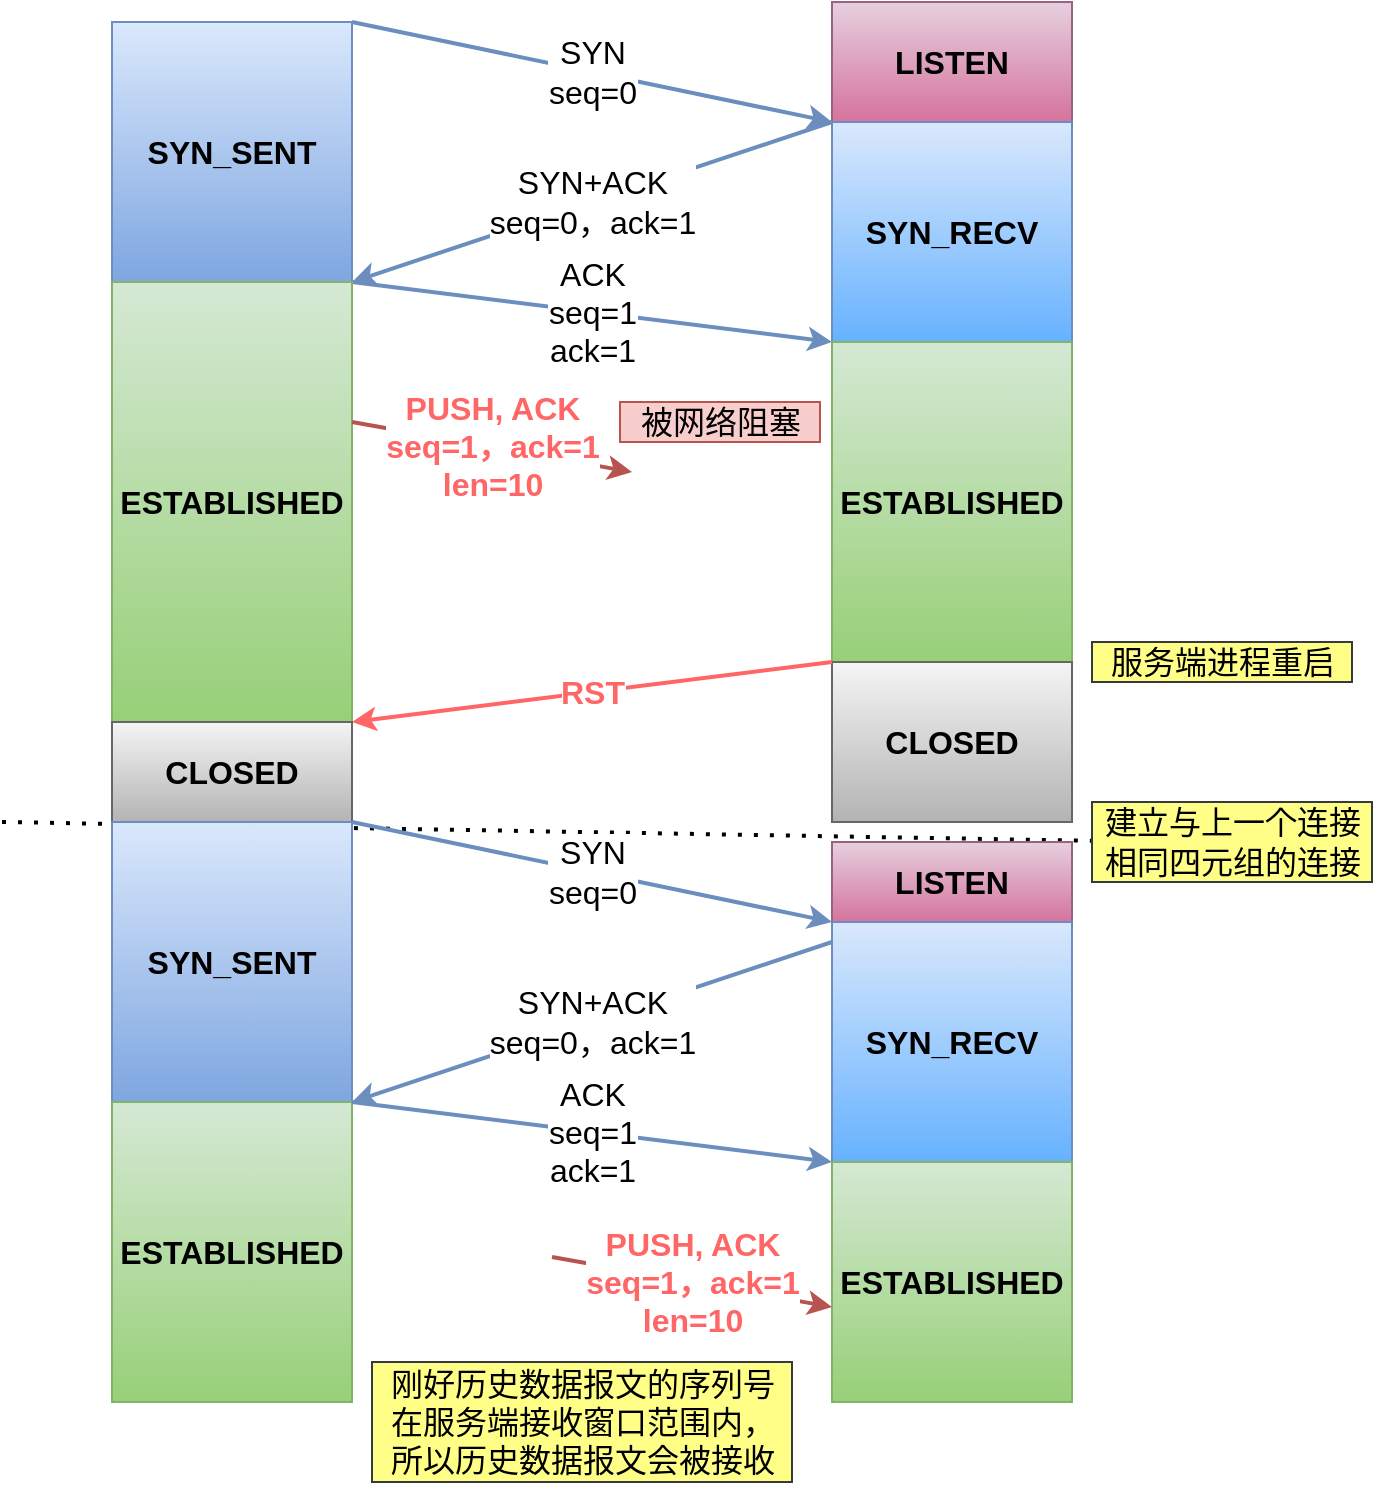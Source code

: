 <mxfile version="16.1.0" type="github">
  <diagram id="HxfmBacdj0r3upCeBDEK" name="Page-1">
    <mxGraphModel dx="677" dy="451" grid="1" gridSize="10" guides="1" tooltips="1" connect="1" arrows="1" fold="1" page="1" pageScale="1" pageWidth="827" pageHeight="1169" math="0" shadow="0">
      <root>
        <mxCell id="0" />
        <mxCell id="1" parent="0" />
        <mxCell id="gUkQn6-DiPegoFo77hGN-1" value="SYN_SENT" style="rounded=0;whiteSpace=wrap;html=1;fontSize=16;fontStyle=1;fillColor=#dae8fc;strokeColor=#6c8ebf;gradientColor=#7ea6e0;" vertex="1" parent="1">
          <mxGeometry x="160" y="80" width="120" height="130" as="geometry" />
        </mxCell>
        <mxCell id="gUkQn6-DiPegoFo77hGN-4" value="SYN&lt;br&gt;seq=0" style="endArrow=classic;html=1;rounded=0;exitX=1;exitY=0;exitDx=0;exitDy=0;entryX=0;entryY=1;entryDx=0;entryDy=0;fontSize=16;fillColor=#dae8fc;gradientColor=#7ea6e0;strokeColor=#6c8ebf;strokeWidth=2;" edge="1" parent="1" source="gUkQn6-DiPegoFo77hGN-1" target="gUkQn6-DiPegoFo77hGN-6">
          <mxGeometry width="50" height="50" relative="1" as="geometry">
            <mxPoint x="300" y="60" as="sourcePoint" />
            <mxPoint x="480" y="125" as="targetPoint" />
          </mxGeometry>
        </mxCell>
        <mxCell id="gUkQn6-DiPegoFo77hGN-5" value="SYN+ACK&lt;br&gt;seq=0，ack=1" style="edgeStyle=none;rounded=0;orthogonalLoop=1;jettySize=auto;html=1;fontSize=16;exitX=0;exitY=1;exitDx=0;exitDy=0;fillColor=#dae8fc;gradientColor=#7ea6e0;strokeColor=#6c8ebf;strokeWidth=2;entryX=1;entryY=1;entryDx=0;entryDy=0;" edge="1" parent="1" source="gUkQn6-DiPegoFo77hGN-6" target="gUkQn6-DiPegoFo77hGN-1">
          <mxGeometry relative="1" as="geometry">
            <mxPoint x="280" y="290" as="targetPoint" />
          </mxGeometry>
        </mxCell>
        <mxCell id="gUkQn6-DiPegoFo77hGN-6" value="LISTEN" style="rounded=0;whiteSpace=wrap;html=1;fontSize=16;fontStyle=1;fillColor=#e6d0de;strokeColor=#996185;gradientColor=#d5739d;" vertex="1" parent="1">
          <mxGeometry x="520" y="70" width="120" height="60" as="geometry" />
        </mxCell>
        <mxCell id="gUkQn6-DiPegoFo77hGN-8" value="SYN_RECV" style="rounded=0;whiteSpace=wrap;html=1;fontSize=16;fontStyle=1;fillColor=#dae8fc;strokeColor=#6c8ebf;gradientColor=#66B2FF;" vertex="1" parent="1">
          <mxGeometry x="520" y="130" width="120" height="110" as="geometry" />
        </mxCell>
        <mxCell id="gUkQn6-DiPegoFo77hGN-9" value="ACK&lt;br&gt;seq=1&lt;br&gt;ack=1" style="edgeStyle=none;rounded=0;orthogonalLoop=1;jettySize=auto;html=1;entryX=0;entryY=0;entryDx=0;entryDy=0;fontFamily=Helvetica;fontSize=16;exitX=1;exitY=0;exitDx=0;exitDy=0;fillColor=#dae8fc;gradientColor=#7ea6e0;strokeColor=#6c8ebf;strokeWidth=2;" edge="1" parent="1" source="gUkQn6-DiPegoFo77hGN-10" target="gUkQn6-DiPegoFo77hGN-11">
          <mxGeometry relative="1" as="geometry" />
        </mxCell>
        <mxCell id="gUkQn6-DiPegoFo77hGN-10" value="&lt;span style=&quot;font-weight: 700;&quot;&gt;ESTABLISHED&lt;/span&gt;" style="rounded=0;whiteSpace=wrap;html=1;fontSize=16;fontFamily=Helvetica;fillColor=#d5e8d4;strokeColor=#82b366;gradientColor=#97d077;" vertex="1" parent="1">
          <mxGeometry x="160" y="210" width="120" height="220" as="geometry" />
        </mxCell>
        <mxCell id="gUkQn6-DiPegoFo77hGN-11" value="&lt;span style=&quot;font-weight: 700;&quot;&gt;ESTABLISHED&lt;/span&gt;" style="rounded=0;whiteSpace=wrap;html=1;fontSize=16;fontFamily=Helvetica;fillColor=#d5e8d4;strokeColor=#82b366;gradientColor=#97d077;" vertex="1" parent="1">
          <mxGeometry x="520" y="240" width="120" height="160" as="geometry" />
        </mxCell>
        <mxCell id="gUkQn6-DiPegoFo77hGN-39" value="" style="endArrow=none;dashed=1;html=1;dashPattern=1 3;strokeWidth=2;rounded=0;fontFamily=Helvetica;fontSize=16;fontColor=#FF6666;" edge="1" parent="1">
          <mxGeometry width="50" height="50" relative="1" as="geometry">
            <mxPoint x="105" y="480" as="sourcePoint" />
            <mxPoint x="685" y="490" as="targetPoint" />
          </mxGeometry>
        </mxCell>
        <mxCell id="gUkQn6-DiPegoFo77hGN-40" value="建立与上一个连接&lt;br&gt;相同四元组的连接" style="text;html=1;align=center;verticalAlign=middle;resizable=0;points=[];autosize=1;strokeColor=#36393d;fillColor=#ffff88;fontSize=16;fontFamily=Helvetica;" vertex="1" parent="1">
          <mxGeometry x="650" y="470" width="140" height="40" as="geometry" />
        </mxCell>
        <mxCell id="gUkQn6-DiPegoFo77hGN-41" value="&lt;font color=&quot;#ff6666&quot;&gt;&lt;b&gt;PUSH, ACK&lt;br&gt;seq=1，ack=1&lt;br&gt;len=10&lt;/b&gt;&lt;/font&gt;" style="edgeStyle=none;rounded=0;orthogonalLoop=1;jettySize=auto;html=1;fontFamily=Helvetica;fontSize=16;exitX=1;exitY=0;exitDx=0;exitDy=0;fillColor=#f8cecc;strokeColor=#b85450;strokeWidth=2;" edge="1" parent="1">
          <mxGeometry relative="1" as="geometry">
            <mxPoint x="280" y="280" as="sourcePoint" />
            <mxPoint x="420" y="305" as="targetPoint" />
          </mxGeometry>
        </mxCell>
        <mxCell id="gUkQn6-DiPegoFo77hGN-42" value="CLOSED" style="rounded=0;whiteSpace=wrap;html=1;fontSize=16;fontStyle=1;fillColor=#f5f5f5;strokeColor=#666666;gradientColor=#b3b3b3;" vertex="1" parent="1">
          <mxGeometry x="520" y="400" width="120" height="80" as="geometry" />
        </mxCell>
        <mxCell id="gUkQn6-DiPegoFo77hGN-43" value="RST" style="rounded=0;orthogonalLoop=1;jettySize=auto;html=1;fontSize=16;exitX=0;exitY=0;exitDx=0;exitDy=0;fillColor=#f8cecc;strokeColor=#FF6666;strokeWidth=2;fontColor=#FF6666;fontStyle=1;entryX=1;entryY=0;entryDx=0;entryDy=0;" edge="1" parent="1" source="gUkQn6-DiPegoFo77hGN-42" target="gUkQn6-DiPegoFo77hGN-44">
          <mxGeometry relative="1" as="geometry">
            <mxPoint x="419.04" y="400" as="sourcePoint" />
            <mxPoint x="290" y="430" as="targetPoint" />
          </mxGeometry>
        </mxCell>
        <mxCell id="gUkQn6-DiPegoFo77hGN-44" value="CLOSED" style="rounded=0;whiteSpace=wrap;html=1;fontSize=16;fontStyle=1;fillColor=#f5f5f5;strokeColor=#666666;gradientColor=#b3b3b3;" vertex="1" parent="1">
          <mxGeometry x="160" y="430" width="120" height="50" as="geometry" />
        </mxCell>
        <mxCell id="gUkQn6-DiPegoFo77hGN-46" value="LISTEN" style="rounded=0;whiteSpace=wrap;html=1;fontSize=16;fontStyle=1;fillColor=#e6d0de;strokeColor=#996185;gradientColor=#d5739d;" vertex="1" parent="1">
          <mxGeometry x="520" y="490" width="120" height="40" as="geometry" />
        </mxCell>
        <mxCell id="gUkQn6-DiPegoFo77hGN-47" value="SYN_SENT" style="rounded=0;whiteSpace=wrap;html=1;fontSize=16;fontStyle=1;fillColor=#dae8fc;strokeColor=#6c8ebf;gradientColor=#7ea6e0;" vertex="1" parent="1">
          <mxGeometry x="160" y="480" width="120" height="140" as="geometry" />
        </mxCell>
        <mxCell id="gUkQn6-DiPegoFo77hGN-48" value="SYN&lt;br&gt;seq=0" style="endArrow=classic;html=1;rounded=0;exitX=1;exitY=0;exitDx=0;exitDy=0;entryX=0;entryY=1;entryDx=0;entryDy=0;fontSize=16;fillColor=#dae8fc;gradientColor=#7ea6e0;strokeColor=#6c8ebf;strokeWidth=2;" edge="1" parent="1">
          <mxGeometry width="50" height="50" relative="1" as="geometry">
            <mxPoint x="280" y="480" as="sourcePoint" />
            <mxPoint x="520" y="530" as="targetPoint" />
          </mxGeometry>
        </mxCell>
        <mxCell id="gUkQn6-DiPegoFo77hGN-49" value="SYN_RECV" style="rounded=0;whiteSpace=wrap;html=1;fontSize=16;fontStyle=1;fillColor=#dae8fc;strokeColor=#6c8ebf;gradientColor=#66B2FF;" vertex="1" parent="1">
          <mxGeometry x="520" y="530" width="120" height="120" as="geometry" />
        </mxCell>
        <mxCell id="gUkQn6-DiPegoFo77hGN-51" value="&lt;span style=&quot;font-weight: 700;&quot;&gt;ESTABLISHED&lt;/span&gt;" style="rounded=0;whiteSpace=wrap;html=1;fontSize=16;fontFamily=Helvetica;fillColor=#d5e8d4;strokeColor=#82b366;gradientColor=#97d077;" vertex="1" parent="1">
          <mxGeometry x="520" y="650" width="120" height="120" as="geometry" />
        </mxCell>
        <mxCell id="gUkQn6-DiPegoFo77hGN-52" value="&lt;span style=&quot;font-weight: 700;&quot;&gt;ESTABLISHED&lt;/span&gt;" style="rounded=0;whiteSpace=wrap;html=1;fontSize=16;fontFamily=Helvetica;fillColor=#d5e8d4;strokeColor=#82b366;gradientColor=#97d077;" vertex="1" parent="1">
          <mxGeometry x="160" y="620" width="120" height="150" as="geometry" />
        </mxCell>
        <mxCell id="gUkQn6-DiPegoFo77hGN-53" value="SYN+ACK&lt;br&gt;seq=0，ack=1" style="edgeStyle=none;rounded=0;orthogonalLoop=1;jettySize=auto;html=1;fontSize=16;exitX=0;exitY=1;exitDx=0;exitDy=0;fillColor=#dae8fc;gradientColor=#7ea6e0;strokeColor=#6c8ebf;strokeWidth=2;entryX=1;entryY=1;entryDx=0;entryDy=0;" edge="1" parent="1">
          <mxGeometry relative="1" as="geometry">
            <mxPoint x="280" y="620" as="targetPoint" />
            <mxPoint x="520" y="540" as="sourcePoint" />
          </mxGeometry>
        </mxCell>
        <mxCell id="gUkQn6-DiPegoFo77hGN-54" value="ACK&lt;br&gt;seq=1&lt;br&gt;ack=1" style="edgeStyle=none;rounded=0;orthogonalLoop=1;jettySize=auto;html=1;entryX=0;entryY=0;entryDx=0;entryDy=0;fontFamily=Helvetica;fontSize=16;exitX=1;exitY=0;exitDx=0;exitDy=0;fillColor=#dae8fc;gradientColor=#7ea6e0;strokeColor=#6c8ebf;strokeWidth=2;" edge="1" parent="1">
          <mxGeometry relative="1" as="geometry">
            <mxPoint x="280" y="620" as="sourcePoint" />
            <mxPoint x="520" y="650" as="targetPoint" />
          </mxGeometry>
        </mxCell>
        <mxCell id="gUkQn6-DiPegoFo77hGN-56" value="刚好历史数据报文的序列号&lt;br&gt;在服务端接收窗口范围内，&lt;br&gt;所以历史数据报文会被接收" style="text;html=1;align=center;verticalAlign=middle;resizable=0;points=[];autosize=1;strokeColor=#36393d;fillColor=#ffff88;fontSize=16;fontFamily=Helvetica;" vertex="1" parent="1">
          <mxGeometry x="290" y="750" width="210" height="60" as="geometry" />
        </mxCell>
        <mxCell id="gUkQn6-DiPegoFo77hGN-57" value="被网络阻塞" style="text;html=1;align=center;verticalAlign=middle;resizable=0;points=[];autosize=1;strokeColor=#b85450;fillColor=#f8cecc;fontSize=16;" vertex="1" parent="1">
          <mxGeometry x="414" y="270" width="100" height="20" as="geometry" />
        </mxCell>
        <mxCell id="gUkQn6-DiPegoFo77hGN-58" value="&lt;font color=&quot;#ff6666&quot;&gt;&lt;b&gt;PUSH, ACK&lt;br&gt;seq=1，ack=1&lt;br&gt;len=10&lt;/b&gt;&lt;/font&gt;" style="edgeStyle=none;rounded=0;orthogonalLoop=1;jettySize=auto;html=1;fontFamily=Helvetica;fontSize=16;exitX=1;exitY=0;exitDx=0;exitDy=0;fillColor=#f8cecc;strokeColor=#b85450;strokeWidth=2;" edge="1" parent="1">
          <mxGeometry relative="1" as="geometry">
            <mxPoint x="380" y="697.5" as="sourcePoint" />
            <mxPoint x="520" y="722.5" as="targetPoint" />
          </mxGeometry>
        </mxCell>
        <mxCell id="gUkQn6-DiPegoFo77hGN-60" value="服务端进程重启" style="text;html=1;align=center;verticalAlign=middle;resizable=0;points=[];autosize=1;strokeColor=#36393d;fillColor=#ffff88;fontSize=16;fontFamily=Helvetica;" vertex="1" parent="1">
          <mxGeometry x="650" y="390" width="130" height="20" as="geometry" />
        </mxCell>
      </root>
    </mxGraphModel>
  </diagram>
</mxfile>
